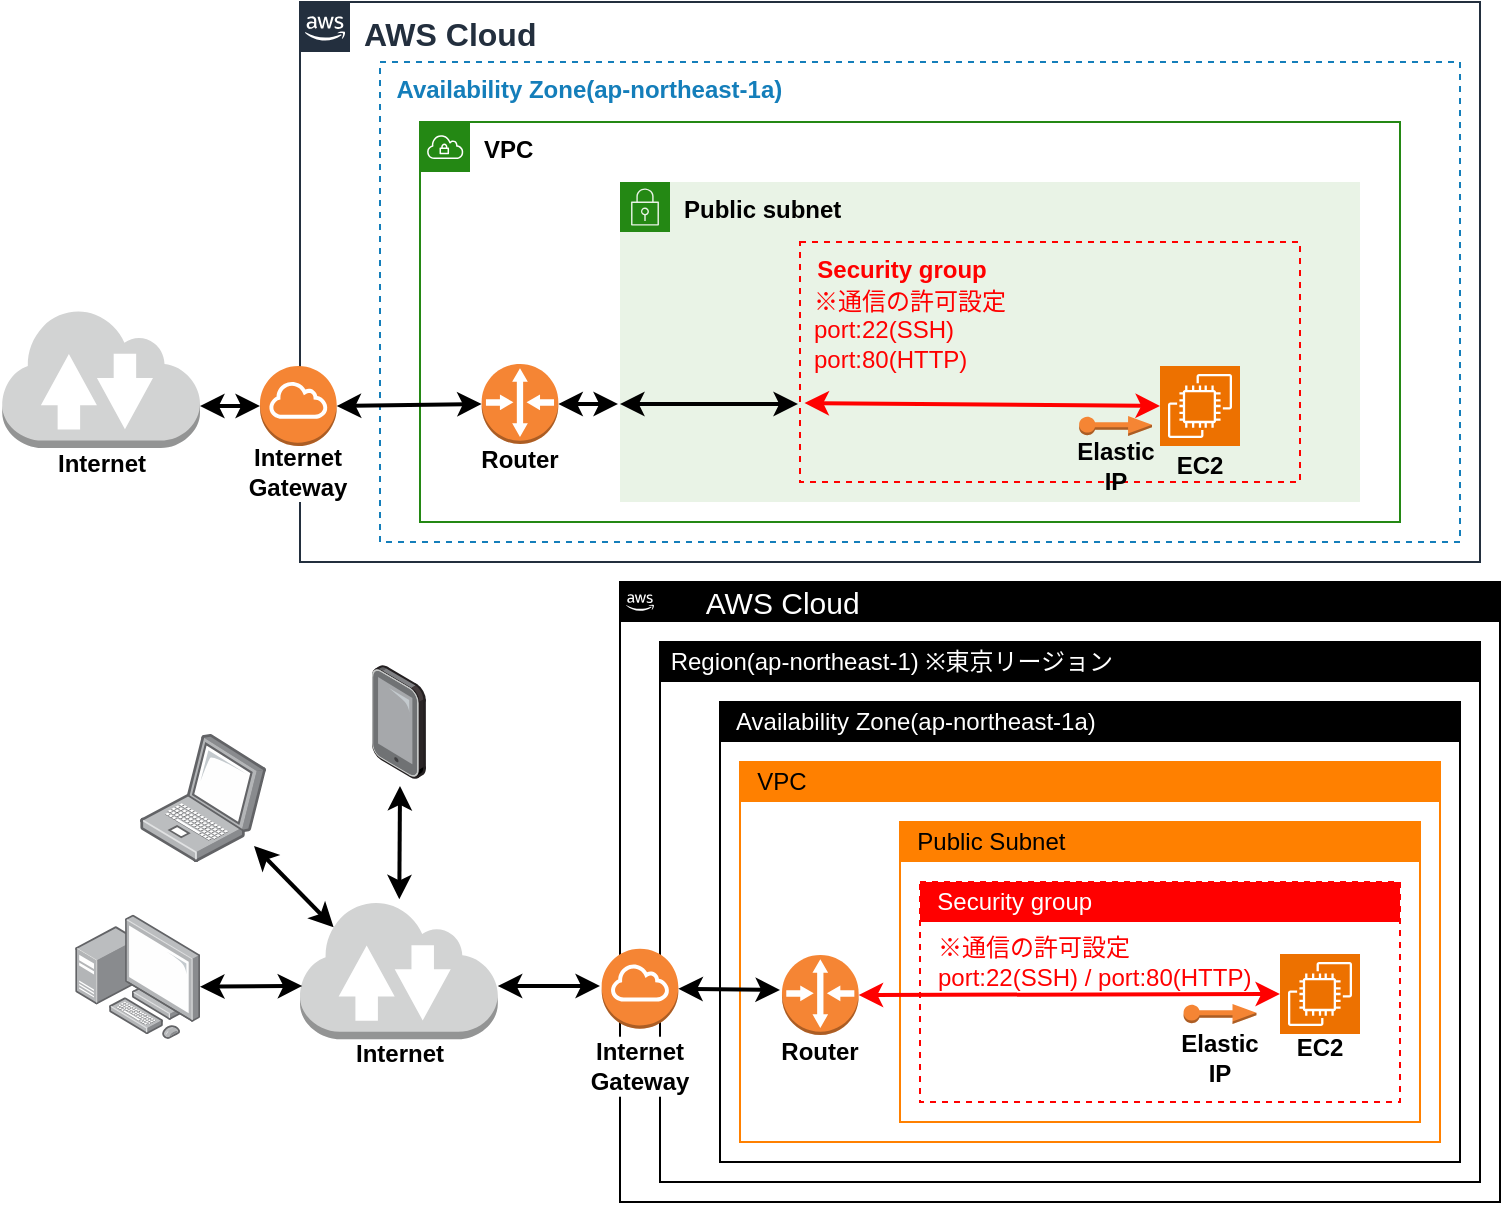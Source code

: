 <mxfile version="22.1.16" type="github">
  <diagram id="sJy378vkBmu3zpo50ejq" name="ページ1">
    <mxGraphModel dx="1226" dy="679" grid="1" gridSize="10" guides="1" tooltips="1" connect="1" arrows="1" fold="1" page="1" pageScale="1" pageWidth="827" pageHeight="1169" math="0" shadow="0">
      <root>
        <mxCell id="0" />
        <mxCell id="1" parent="0" />
        <mxCell id="R3VTfGZtO-Mdu-Q72Ekt-1" value="AWS Cloud" style="points=[[0,0],[0.25,0],[0.5,0],[0.75,0],[1,0],[1,0.25],[1,0.5],[1,0.75],[1,1],[0.75,1],[0.5,1],[0.25,1],[0,1],[0,0.75],[0,0.5],[0,0.25]];outlineConnect=0;gradientColor=none;html=1;whiteSpace=wrap;fontSize=16;fontStyle=1;container=1;pointerEvents=0;collapsible=0;recursiveResize=0;shape=mxgraph.aws4.group;grIcon=mxgraph.aws4.group_aws_cloud_alt;strokeColor=#232F3E;fillColor=none;verticalAlign=top;align=left;spacingLeft=30;fontColor=#232F3E;dashed=0;" parent="1" vertex="1">
          <mxGeometry x="200" y="60" width="590" height="280" as="geometry" />
        </mxCell>
        <mxCell id="R3VTfGZtO-Mdu-Q72Ekt-6" value="&amp;nbsp; Availability Zone(ap-northeast-1a)" style="fillColor=none;strokeColor=#147EBA;dashed=1;verticalAlign=top;fontStyle=1;fontColor=#147EBA;whiteSpace=wrap;html=1;align=left;" parent="R3VTfGZtO-Mdu-Q72Ekt-1" vertex="1">
          <mxGeometry x="40" y="30" width="540" height="240" as="geometry" />
        </mxCell>
        <mxCell id="R3VTfGZtO-Mdu-Q72Ekt-2" value="VPC" style="points=[[0,0],[0.25,0],[0.5,0],[0.75,0],[1,0],[1,0.25],[1,0.5],[1,0.75],[1,1],[0.75,1],[0.5,1],[0.25,1],[0,1],[0,0.75],[0,0.5],[0,0.25]];outlineConnect=0;gradientColor=none;html=1;whiteSpace=wrap;fontSize=12;fontStyle=1;container=1;pointerEvents=0;collapsible=0;recursiveResize=0;shape=mxgraph.aws4.group;grIcon=mxgraph.aws4.group_vpc;strokeColor=#248814;fillColor=none;verticalAlign=top;align=left;spacingLeft=30;fontColor=#000000;dashed=0;" parent="R3VTfGZtO-Mdu-Q72Ekt-1" vertex="1">
          <mxGeometry x="60" y="60" width="490" height="200" as="geometry" />
        </mxCell>
        <mxCell id="R3VTfGZtO-Mdu-Q72Ekt-39" value="Router" style="text;html=1;strokeColor=none;fillColor=none;align=center;verticalAlign=middle;whiteSpace=wrap;rounded=0;fontStyle=1" parent="R3VTfGZtO-Mdu-Q72Ekt-2" vertex="1">
          <mxGeometry x="19.84" y="154" width="60" height="30" as="geometry" />
        </mxCell>
        <mxCell id="R3VTfGZtO-Mdu-Q72Ekt-4" value="Public subnet" style="points=[[0,0],[0.25,0],[0.5,0],[0.75,0],[1,0],[1,0.25],[1,0.5],[1,0.75],[1,1],[0.75,1],[0.5,1],[0.25,1],[0,1],[0,0.75],[0,0.5],[0,0.25]];outlineConnect=0;gradientColor=none;html=1;whiteSpace=wrap;fontSize=12;fontStyle=1;container=1;pointerEvents=0;collapsible=0;recursiveResize=0;shape=mxgraph.aws4.group;grIcon=mxgraph.aws4.group_security_group;grStroke=0;strokeColor=#248814;fillColor=#E9F3E6;verticalAlign=top;align=left;spacingLeft=30;fontColor=#000000;dashed=0;" parent="R3VTfGZtO-Mdu-Q72Ekt-1" vertex="1">
          <mxGeometry x="160" y="90" width="370" height="160" as="geometry" />
        </mxCell>
        <mxCell id="R3VTfGZtO-Mdu-Q72Ekt-46" value="" style="endArrow=classic;startArrow=classic;html=1;rounded=0;strokeWidth=2;" parent="R3VTfGZtO-Mdu-Q72Ekt-4" edge="1">
          <mxGeometry width="50" height="50" relative="1" as="geometry">
            <mxPoint y="111" as="sourcePoint" />
            <mxPoint x="89" y="111" as="targetPoint" />
          </mxGeometry>
        </mxCell>
        <mxCell id="R3VTfGZtO-Mdu-Q72Ekt-40" value="Internet&lt;br&gt;Gateway" style="text;html=1;strokeColor=none;fillColor=default;align=center;verticalAlign=middle;whiteSpace=wrap;rounded=0;fontStyle=1" parent="R3VTfGZtO-Mdu-Q72Ekt-1" vertex="1">
          <mxGeometry x="-30.83" y="220" width="60" height="30" as="geometry" />
        </mxCell>
        <mxCell id="R3VTfGZtO-Mdu-Q72Ekt-8" value="" style="outlineConnect=0;dashed=0;verticalLabelPosition=bottom;verticalAlign=top;align=center;html=1;shape=mxgraph.aws3.internet_gateway;fillColor=#F58534;gradientColor=none;" parent="R3VTfGZtO-Mdu-Q72Ekt-1" vertex="1">
          <mxGeometry x="-20" y="182" width="38.34" height="40" as="geometry" />
        </mxCell>
        <mxCell id="R3VTfGZtO-Mdu-Q72Ekt-48" value="" style="endArrow=classic;startArrow=classic;html=1;rounded=0;entryX=1;entryY=0.5;entryDx=0;entryDy=0;entryPerimeter=0;exitX=0;exitY=0.5;exitDx=0;exitDy=0;exitPerimeter=0;strokeWidth=2;" parent="R3VTfGZtO-Mdu-Q72Ekt-1" source="R3VTfGZtO-Mdu-Q72Ekt-10" target="R3VTfGZtO-Mdu-Q72Ekt-8" edge="1">
          <mxGeometry width="50" height="50" relative="1" as="geometry">
            <mxPoint x="220" y="220" as="sourcePoint" />
            <mxPoint x="270" y="170" as="targetPoint" />
          </mxGeometry>
        </mxCell>
        <mxCell id="R3VTfGZtO-Mdu-Q72Ekt-42" value="" style="endArrow=classic;startArrow=classic;html=1;rounded=0;exitX=1;exitY=0.5;exitDx=0;exitDy=0;exitPerimeter=0;strokeWidth=2;" parent="R3VTfGZtO-Mdu-Q72Ekt-1" source="R3VTfGZtO-Mdu-Q72Ekt-10" edge="1">
          <mxGeometry width="50" height="50" relative="1" as="geometry">
            <mxPoint x="220" y="220" as="sourcePoint" />
            <mxPoint x="159" y="201" as="targetPoint" />
          </mxGeometry>
        </mxCell>
        <mxCell id="R3VTfGZtO-Mdu-Q72Ekt-16" value="&amp;nbsp; Security group" style="fillColor=none;strokeColor=#ff0000;verticalAlign=top;fontStyle=1;fontColor=#FF0000;whiteSpace=wrap;html=1;dashed=1;align=left;" parent="R3VTfGZtO-Mdu-Q72Ekt-1" vertex="1">
          <mxGeometry x="250" y="120" width="250" height="120" as="geometry" />
        </mxCell>
        <mxCell id="R3VTfGZtO-Mdu-Q72Ekt-36" value="" style="sketch=0;points=[[0,0,0],[0.25,0,0],[0.5,0,0],[0.75,0,0],[1,0,0],[0,1,0],[0.25,1,0],[0.5,1,0],[0.75,1,0],[1,1,0],[0,0.25,0],[0,0.5,0],[0,0.75,0],[1,0.25,0],[1,0.5,0],[1,0.75,0]];outlineConnect=0;fontColor=#232F3E;fillColor=#ED7100;strokeColor=#ffffff;dashed=0;verticalLabelPosition=bottom;verticalAlign=top;align=center;html=1;fontSize=12;fontStyle=0;aspect=fixed;shape=mxgraph.aws4.resourceIcon;resIcon=mxgraph.aws4.ec2;" parent="R3VTfGZtO-Mdu-Q72Ekt-1" vertex="1">
          <mxGeometry x="430" y="182" width="40" height="40" as="geometry" />
        </mxCell>
        <mxCell id="R3VTfGZtO-Mdu-Q72Ekt-37" value="EC2" style="text;html=1;strokeColor=none;fillColor=none;align=center;verticalAlign=middle;whiteSpace=wrap;rounded=0;fontStyle=1" parent="R3VTfGZtO-Mdu-Q72Ekt-1" vertex="1">
          <mxGeometry x="420" y="217" width="60" height="30" as="geometry" />
        </mxCell>
        <mxCell id="R3VTfGZtO-Mdu-Q72Ekt-47" value="" style="endArrow=classic;startArrow=classic;html=1;rounded=0;entryX=0;entryY=0.5;entryDx=0;entryDy=0;entryPerimeter=0;exitX=0.009;exitY=0.671;exitDx=0;exitDy=0;exitPerimeter=0;strokeWidth=2;strokeColor=#FF0000;" parent="R3VTfGZtO-Mdu-Q72Ekt-1" source="R3VTfGZtO-Mdu-Q72Ekt-16" target="R3VTfGZtO-Mdu-Q72Ekt-36" edge="1">
          <mxGeometry width="50" height="50" relative="1" as="geometry">
            <mxPoint x="260" y="218" as="sourcePoint" />
            <mxPoint x="310" y="168" as="targetPoint" />
          </mxGeometry>
        </mxCell>
        <mxCell id="-8KnsCUkzP_ov_TZV2t5-20" value="※通信の許可設定&lt;br&gt;port:22(SSH)&lt;br style=&quot;font-size: 12px;&quot;&gt;port:80(HTTP)" style="text;html=1;strokeColor=none;fillColor=none;align=left;verticalAlign=middle;whiteSpace=wrap;rounded=0;fontSize=12;fontStyle=0;fontColor=#FF0000;" parent="R3VTfGZtO-Mdu-Q72Ekt-1" vertex="1">
          <mxGeometry x="255" y="139" width="125.94" height="50" as="geometry" />
        </mxCell>
        <mxCell id="R3VTfGZtO-Mdu-Q72Ekt-10" value="" style="outlineConnect=0;dashed=0;verticalLabelPosition=bottom;verticalAlign=top;align=center;html=1;shape=mxgraph.aws3.router;fillColor=#F58534;gradientColor=none;" parent="R3VTfGZtO-Mdu-Q72Ekt-1" vertex="1">
          <mxGeometry x="90.83" y="181" width="38.33" height="40" as="geometry" />
        </mxCell>
        <mxCell id="R3VTfGZtO-Mdu-Q72Ekt-17" value="" style="outlineConnect=0;dashed=0;verticalLabelPosition=bottom;verticalAlign=top;align=center;html=1;shape=mxgraph.aws3.elastic_ip;fillColor=#F58534;gradientColor=none;" parent="R3VTfGZtO-Mdu-Q72Ekt-1" vertex="1">
          <mxGeometry x="389.57" y="207" width="36.43" height="10" as="geometry" />
        </mxCell>
        <mxCell id="R3VTfGZtO-Mdu-Q72Ekt-38" value="Elastic&lt;br&gt;IP" style="text;html=1;strokeColor=none;fillColor=none;align=center;verticalAlign=middle;whiteSpace=wrap;rounded=0;fontStyle=1;fillStyle=auto;" parent="R3VTfGZtO-Mdu-Q72Ekt-1" vertex="1">
          <mxGeometry x="377.78" y="217" width="60" height="30" as="geometry" />
        </mxCell>
        <mxCell id="R3VTfGZtO-Mdu-Q72Ekt-9" value="" style="outlineConnect=0;dashed=0;verticalLabelPosition=bottom;verticalAlign=top;align=center;html=1;shape=mxgraph.aws3.internet_2;fillColor=#D2D3D3;gradientColor=none;" parent="1" vertex="1">
          <mxGeometry x="51.11" y="213" width="98.89" height="70" as="geometry" />
        </mxCell>
        <mxCell id="R3VTfGZtO-Mdu-Q72Ekt-41" value="Internet" style="text;html=1;strokeColor=none;fillColor=none;align=center;verticalAlign=middle;whiteSpace=wrap;rounded=0;fontStyle=1" parent="1" vertex="1">
          <mxGeometry x="71.11" y="275.72" width="60" height="30" as="geometry" />
        </mxCell>
        <mxCell id="R3VTfGZtO-Mdu-Q72Ekt-49" value="" style="endArrow=classic;startArrow=classic;html=1;rounded=0;exitX=1;exitY=0.7;exitDx=0;exitDy=0;exitPerimeter=0;entryX=0;entryY=0.5;entryDx=0;entryDy=0;entryPerimeter=0;strokeWidth=2;" parent="1" source="R3VTfGZtO-Mdu-Q72Ekt-9" target="R3VTfGZtO-Mdu-Q72Ekt-8" edge="1">
          <mxGeometry width="50" height="50" relative="1" as="geometry">
            <mxPoint x="420" y="280" as="sourcePoint" />
            <mxPoint x="470" y="230" as="targetPoint" />
          </mxGeometry>
        </mxCell>
        <mxCell id="bA1XOdzTZ2kSw8sosjhB-2" value="" style="rounded=0;whiteSpace=wrap;html=1;" vertex="1" parent="1">
          <mxGeometry x="360" y="350" width="440" height="310" as="geometry" />
        </mxCell>
        <mxCell id="bA1XOdzTZ2kSw8sosjhB-3" value="" style="rounded=0;whiteSpace=wrap;html=1;" vertex="1" parent="1">
          <mxGeometry x="380" y="380" width="410" height="270" as="geometry" />
        </mxCell>
        <mxCell id="bA1XOdzTZ2kSw8sosjhB-4" value="" style="rounded=0;whiteSpace=wrap;html=1;" vertex="1" parent="1">
          <mxGeometry x="410" y="410" width="370" height="230" as="geometry" />
        </mxCell>
        <mxCell id="bA1XOdzTZ2kSw8sosjhB-5" value="" style="rounded=0;whiteSpace=wrap;html=1;strokeColor=#ff8000;" vertex="1" parent="1">
          <mxGeometry x="420" y="440" width="350" height="190" as="geometry" />
        </mxCell>
        <mxCell id="bA1XOdzTZ2kSw8sosjhB-7" value="&amp;nbsp; &amp;nbsp; &amp;nbsp;AWS Cloud" style="text;html=1;strokeColor=none;fillColor=#000000;align=left;verticalAlign=middle;whiteSpace=wrap;rounded=0;fontSize=15;fontStyle=0;fontColor=#FFFFFF;" vertex="1" parent="1">
          <mxGeometry x="380" y="350" width="420" height="20" as="geometry" />
        </mxCell>
        <mxCell id="bA1XOdzTZ2kSw8sosjhB-8" value="&amp;nbsp;Region(ap-northeast-1) ※東京リージョン" style="text;html=1;strokeColor=none;fillColor=#000000;align=left;verticalAlign=middle;whiteSpace=wrap;rounded=0;fontSize=12;fontStyle=0;fontColor=#FFFFFF;" vertex="1" parent="1">
          <mxGeometry x="380" y="380" width="410" height="20" as="geometry" />
        </mxCell>
        <mxCell id="bA1XOdzTZ2kSw8sosjhB-9" value="&amp;nbsp; Availability Zone(ap-northeast-1a)" style="text;html=1;strokeColor=none;fillColor=#000000;align=left;verticalAlign=middle;whiteSpace=wrap;rounded=0;fontSize=12;fontStyle=0;fontColor=#FFFFFF;" vertex="1" parent="1">
          <mxGeometry x="410" y="410" width="370" height="20" as="geometry" />
        </mxCell>
        <mxCell id="bA1XOdzTZ2kSw8sosjhB-10" value="&amp;nbsp; VPC" style="text;html=1;strokeColor=none;fillColor=#FF8000;align=left;verticalAlign=middle;whiteSpace=wrap;rounded=0;fontSize=12;fontStyle=0" vertex="1" parent="1">
          <mxGeometry x="420" y="440" width="350" height="20" as="geometry" />
        </mxCell>
        <mxCell id="bA1XOdzTZ2kSw8sosjhB-11" value="" style="rounded=0;whiteSpace=wrap;html=1;strokeColor=#ff8000;" vertex="1" parent="1">
          <mxGeometry x="500" y="470" width="260" height="150" as="geometry" />
        </mxCell>
        <mxCell id="bA1XOdzTZ2kSw8sosjhB-12" value="&amp;nbsp; Public Subnet" style="text;html=1;strokeColor=none;fillColor=#ff8000;align=left;verticalAlign=middle;whiteSpace=wrap;rounded=0;fontSize=12;fontStyle=0" vertex="1" parent="1">
          <mxGeometry x="500" y="470" width="260" height="20" as="geometry" />
        </mxCell>
        <mxCell id="bA1XOdzTZ2kSw8sosjhB-13" value="" style="rounded=0;whiteSpace=wrap;html=1;dashed=1;strokeColor=#FF0000;" vertex="1" parent="1">
          <mxGeometry x="510" y="500" width="240" height="110" as="geometry" />
        </mxCell>
        <mxCell id="bA1XOdzTZ2kSw8sosjhB-14" value="&amp;nbsp; Security group" style="text;html=1;strokeColor=none;fillColor=#FF0000;align=left;verticalAlign=middle;whiteSpace=wrap;rounded=0;fontSize=12;fontStyle=0;fontColor=#ffffff;" vertex="1" parent="1">
          <mxGeometry x="510" y="500" width="240" height="20" as="geometry" />
        </mxCell>
        <mxCell id="bA1XOdzTZ2kSw8sosjhB-15" value="" style="sketch=0;points=[[0,0,0],[0.25,0,0],[0.5,0,0],[0.75,0,0],[1,0,0],[0,1,0],[0.25,1,0],[0.5,1,0],[0.75,1,0],[1,1,0],[0,0.25,0],[0,0.5,0],[0,0.75,0],[1,0.25,0],[1,0.5,0],[1,0.75,0]];outlineConnect=0;fontColor=#232F3E;fillColor=#ED7100;strokeColor=#ffffff;dashed=0;verticalLabelPosition=bottom;verticalAlign=top;align=center;html=1;fontSize=12;fontStyle=0;aspect=fixed;shape=mxgraph.aws4.resourceIcon;resIcon=mxgraph.aws4.ec2;" vertex="1" parent="1">
          <mxGeometry x="690" y="536" width="40" height="40" as="geometry" />
        </mxCell>
        <mxCell id="bA1XOdzTZ2kSw8sosjhB-16" value="" style="outlineConnect=0;dashed=0;verticalLabelPosition=bottom;verticalAlign=top;align=center;html=1;shape=mxgraph.aws3.elastic_ip;fillColor=#F58534;gradientColor=none;" vertex="1" parent="1">
          <mxGeometry x="641.79" y="561" width="36.43" height="10" as="geometry" />
        </mxCell>
        <mxCell id="bA1XOdzTZ2kSw8sosjhB-17" value="Elastic&lt;br&gt;IP" style="text;html=1;strokeColor=none;fillColor=none;align=center;verticalAlign=middle;whiteSpace=wrap;rounded=0;fontStyle=1;fillStyle=auto;" vertex="1" parent="1">
          <mxGeometry x="630" y="573" width="60" height="30" as="geometry" />
        </mxCell>
        <mxCell id="bA1XOdzTZ2kSw8sosjhB-18" value="EC2" style="text;html=1;strokeColor=none;fillColor=none;align=center;verticalAlign=middle;whiteSpace=wrap;rounded=0;fontStyle=1" vertex="1" parent="1">
          <mxGeometry x="680" y="568" width="60" height="30" as="geometry" />
        </mxCell>
        <mxCell id="bA1XOdzTZ2kSw8sosjhB-20" value="Internet" style="text;html=1;strokeColor=none;fillColor=none;align=center;verticalAlign=middle;whiteSpace=wrap;rounded=0;fontStyle=1" vertex="1" parent="1">
          <mxGeometry x="220" y="571.36" width="60" height="30" as="geometry" />
        </mxCell>
        <mxCell id="bA1XOdzTZ2kSw8sosjhB-21" value="" style="outlineConnect=0;dashed=0;verticalLabelPosition=bottom;verticalAlign=top;align=center;html=1;shape=mxgraph.aws3.internet_2;fillColor=#D2D3D3;gradientColor=none;" vertex="1" parent="1">
          <mxGeometry x="200" y="508.64" width="98.89" height="70" as="geometry" />
        </mxCell>
        <mxCell id="bA1XOdzTZ2kSw8sosjhB-22" value="" style="outlineConnect=0;dashed=0;verticalLabelPosition=bottom;verticalAlign=top;align=center;html=1;shape=mxgraph.aws3.cloud_2;fillColor=#000000;gradientColor=none;" vertex="1" parent="1">
          <mxGeometry x="360" y="350" width="20" height="20" as="geometry" />
        </mxCell>
        <mxCell id="bA1XOdzTZ2kSw8sosjhB-23" value="Router" style="text;html=1;strokeColor=none;fillColor=none;align=center;verticalAlign=middle;whiteSpace=wrap;rounded=0;fontStyle=1" vertex="1" parent="1">
          <mxGeometry x="430" y="569.5" width="60" height="30" as="geometry" />
        </mxCell>
        <mxCell id="bA1XOdzTZ2kSw8sosjhB-24" value="" style="outlineConnect=0;dashed=0;verticalLabelPosition=bottom;verticalAlign=top;align=center;html=1;shape=mxgraph.aws3.router;fillColor=#F58534;gradientColor=none;" vertex="1" parent="1">
          <mxGeometry x="440.99" y="536.5" width="38.33" height="40" as="geometry" />
        </mxCell>
        <mxCell id="bA1XOdzTZ2kSw8sosjhB-25" value="" style="outlineConnect=0;dashed=0;verticalLabelPosition=bottom;verticalAlign=top;align=center;html=1;shape=mxgraph.aws3.internet_gateway;fillColor=#F58534;gradientColor=none;" vertex="1" parent="1">
          <mxGeometry x="350.83" y="533.36" width="38.34" height="40" as="geometry" />
        </mxCell>
        <mxCell id="bA1XOdzTZ2kSw8sosjhB-26" value="Internet&lt;br&gt;Gateway" style="text;html=1;strokeColor=none;fillColor=default;align=center;verticalAlign=middle;whiteSpace=wrap;rounded=0;fontStyle=1" vertex="1" parent="1">
          <mxGeometry x="340" y="577.36" width="60" height="30" as="geometry" />
        </mxCell>
        <mxCell id="bA1XOdzTZ2kSw8sosjhB-28" value="" style="endArrow=classic;startArrow=classic;html=1;rounded=0;entryX=1;entryY=0.5;entryDx=0;entryDy=0;entryPerimeter=0;strokeWidth=2;" edge="1" parent="1" target="bA1XOdzTZ2kSw8sosjhB-25">
          <mxGeometry width="50" height="50" relative="1" as="geometry">
            <mxPoint x="440" y="554" as="sourcePoint" />
            <mxPoint x="400" y="553.77" as="targetPoint" />
          </mxGeometry>
        </mxCell>
        <mxCell id="bA1XOdzTZ2kSw8sosjhB-30" value="" style="endArrow=classic;startArrow=classic;html=1;rounded=0;entryX=0;entryY=0.5;entryDx=0;entryDy=0;entryPerimeter=0;exitX=1;exitY=0.5;exitDx=0;exitDy=0;exitPerimeter=0;strokeWidth=2;strokeColor=#FF0000;" edge="1" parent="1" source="bA1XOdzTZ2kSw8sosjhB-24" target="bA1XOdzTZ2kSw8sosjhB-15">
          <mxGeometry width="50" height="50" relative="1" as="geometry">
            <mxPoint x="479.32" y="555.5" as="sourcePoint" />
            <mxPoint x="690" y="552" as="targetPoint" />
          </mxGeometry>
        </mxCell>
        <mxCell id="bA1XOdzTZ2kSw8sosjhB-31" value="" style="endArrow=classic;startArrow=classic;html=1;rounded=0;exitX=1;exitY=0.7;exitDx=0;exitDy=0;exitPerimeter=0;strokeWidth=2;" edge="1" parent="1">
          <mxGeometry width="50" height="50" relative="1" as="geometry">
            <mxPoint x="298.89" y="552" as="sourcePoint" />
            <mxPoint x="350" y="552" as="targetPoint" />
          </mxGeometry>
        </mxCell>
        <mxCell id="bA1XOdzTZ2kSw8sosjhB-32" value="※通信の許可設定&lt;br&gt;port:22(SSH) /&amp;nbsp;port:80(HTTP)" style="text;html=1;strokeColor=none;fillColor=none;align=left;verticalAlign=middle;whiteSpace=wrap;rounded=0;fontSize=12;fontStyle=0;fontColor=#FF0000;" vertex="1" parent="1">
          <mxGeometry x="517.03" y="520" width="167.97" height="40" as="geometry" />
        </mxCell>
        <mxCell id="bA1XOdzTZ2kSw8sosjhB-33" value="" style="endArrow=classic;startArrow=classic;html=1;rounded=0;strokeWidth=2;exitX=1;exitY=0.5;exitDx=0;exitDy=0;exitPerimeter=0;" edge="1" parent="1">
          <mxGeometry width="50" height="50" relative="1" as="geometry">
            <mxPoint x="150" y="552.36" as="sourcePoint" />
            <mxPoint x="201.11" y="552" as="targetPoint" />
          </mxGeometry>
        </mxCell>
        <mxCell id="bA1XOdzTZ2kSw8sosjhB-38" value="" style="endArrow=classic;startArrow=classic;html=1;rounded=0;strokeWidth=2;exitX=0.95;exitY=1;exitDx=0;exitDy=0;exitPerimeter=0;entryX=0.17;entryY=0.2;entryDx=0;entryDy=0;entryPerimeter=0;" edge="1" parent="1" target="bA1XOdzTZ2kSw8sosjhB-21">
          <mxGeometry width="50" height="50" relative="1" as="geometry">
            <mxPoint x="177" y="482" as="sourcePoint" />
            <mxPoint x="200" y="500" as="targetPoint" />
          </mxGeometry>
        </mxCell>
        <mxCell id="bA1XOdzTZ2kSw8sosjhB-40" value="" style="endArrow=classic;startArrow=classic;html=1;rounded=0;strokeWidth=2;exitX=0.5;exitY=1;exitDx=0;exitDy=0;exitPerimeter=0;" edge="1" parent="1" target="bA1XOdzTZ2kSw8sosjhB-21">
          <mxGeometry width="50" height="50" relative="1" as="geometry">
            <mxPoint x="250" y="452" as="sourcePoint" />
            <mxPoint x="201.11" y="552" as="targetPoint" />
          </mxGeometry>
        </mxCell>
        <mxCell id="bA1XOdzTZ2kSw8sosjhB-44" value="" style="image;points=[];aspect=fixed;html=1;align=center;shadow=0;dashed=0;image=img/lib/allied_telesis/computer_and_terminals/Laptop.svg;" vertex="1" parent="1">
          <mxGeometry x="120" y="425.99" width="63.11" height="64.01" as="geometry" />
        </mxCell>
        <mxCell id="bA1XOdzTZ2kSw8sosjhB-45" value="" style="image;points=[];aspect=fixed;html=1;align=center;shadow=0;dashed=0;image=img/lib/allied_telesis/computer_and_terminals/Personal_Computer_with_Server.svg;" vertex="1" parent="1">
          <mxGeometry x="87.6" y="516.24" width="62.4" height="62.4" as="geometry" />
        </mxCell>
        <mxCell id="bA1XOdzTZ2kSw8sosjhB-46" value="" style="image;points=[];aspect=fixed;html=1;align=center;shadow=0;dashed=0;image=img/lib/allied_telesis/computer_and_terminals/Tablet.svg;" vertex="1" parent="1">
          <mxGeometry x="235.95" y="391.5" width="27" height="57" as="geometry" />
        </mxCell>
      </root>
    </mxGraphModel>
  </diagram>
</mxfile>
